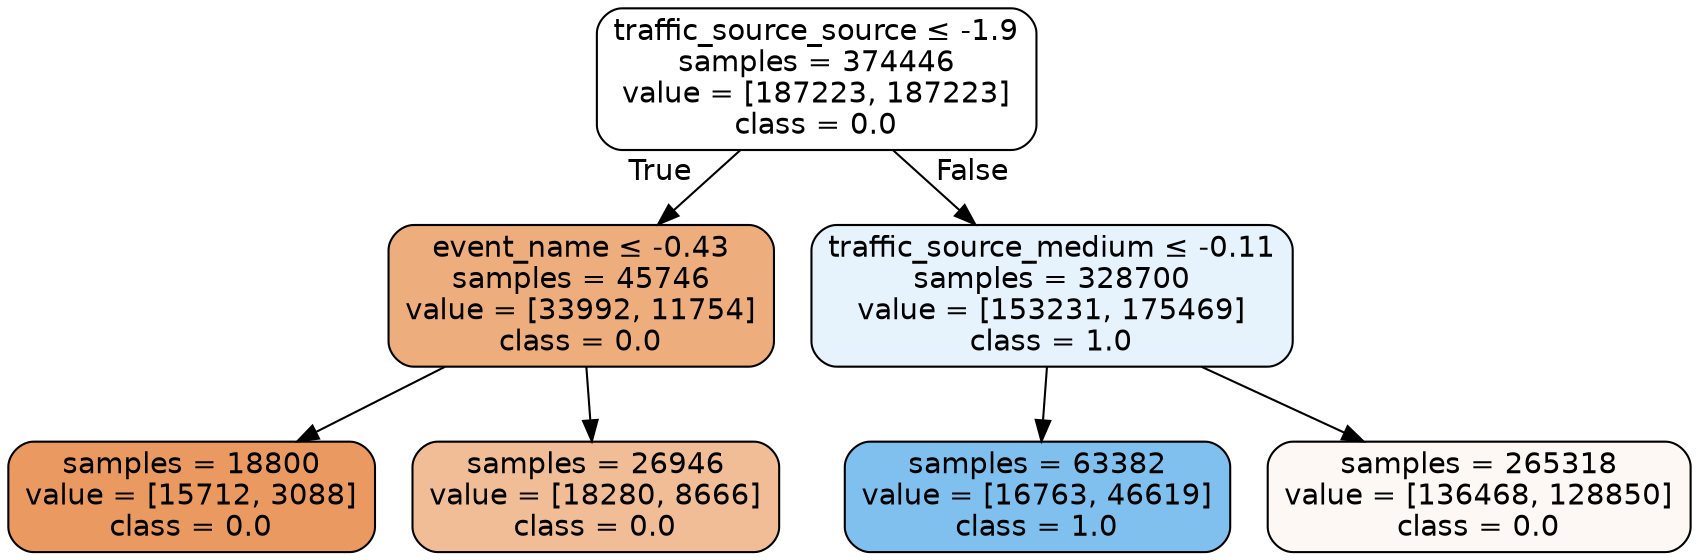 digraph Tree {
node [shape=box, style="filled, rounded", color="black", fontname="helvetica"] ;
edge [fontname="helvetica"] ;
0 [label=<traffic_source_source &le; -1.9<br/>samples = 374446<br/>value = [187223, 187223]<br/>class = 0.0>, fillcolor="#ffffff"] ;
1 [label=<event_name &le; -0.43<br/>samples = 45746<br/>value = [33992, 11754]<br/>class = 0.0>, fillcolor="#eead7d"] ;
0 -> 1 [labeldistance=2.5, labelangle=45, headlabel="True"] ;
2 [label=<samples = 18800<br/>value = [15712, 3088]<br/>class = 0.0>, fillcolor="#ea9a60"] ;
1 -> 2 ;
3 [label=<samples = 26946<br/>value = [18280, 8666]<br/>class = 0.0>, fillcolor="#f1bd97"] ;
1 -> 3 ;
4 [label=<traffic_source_medium &le; -0.11<br/>samples = 328700<br/>value = [153231, 175469]<br/>class = 1.0>, fillcolor="#e6f3fc"] ;
0 -> 4 [labeldistance=2.5, labelangle=-45, headlabel="False"] ;
5 [label=<samples = 63382<br/>value = [16763, 46619]<br/>class = 1.0>, fillcolor="#80c0ee"] ;
4 -> 5 ;
6 [label=<samples = 265318<br/>value = [136468, 128850]<br/>class = 0.0>, fillcolor="#fef8f4"] ;
4 -> 6 ;
}